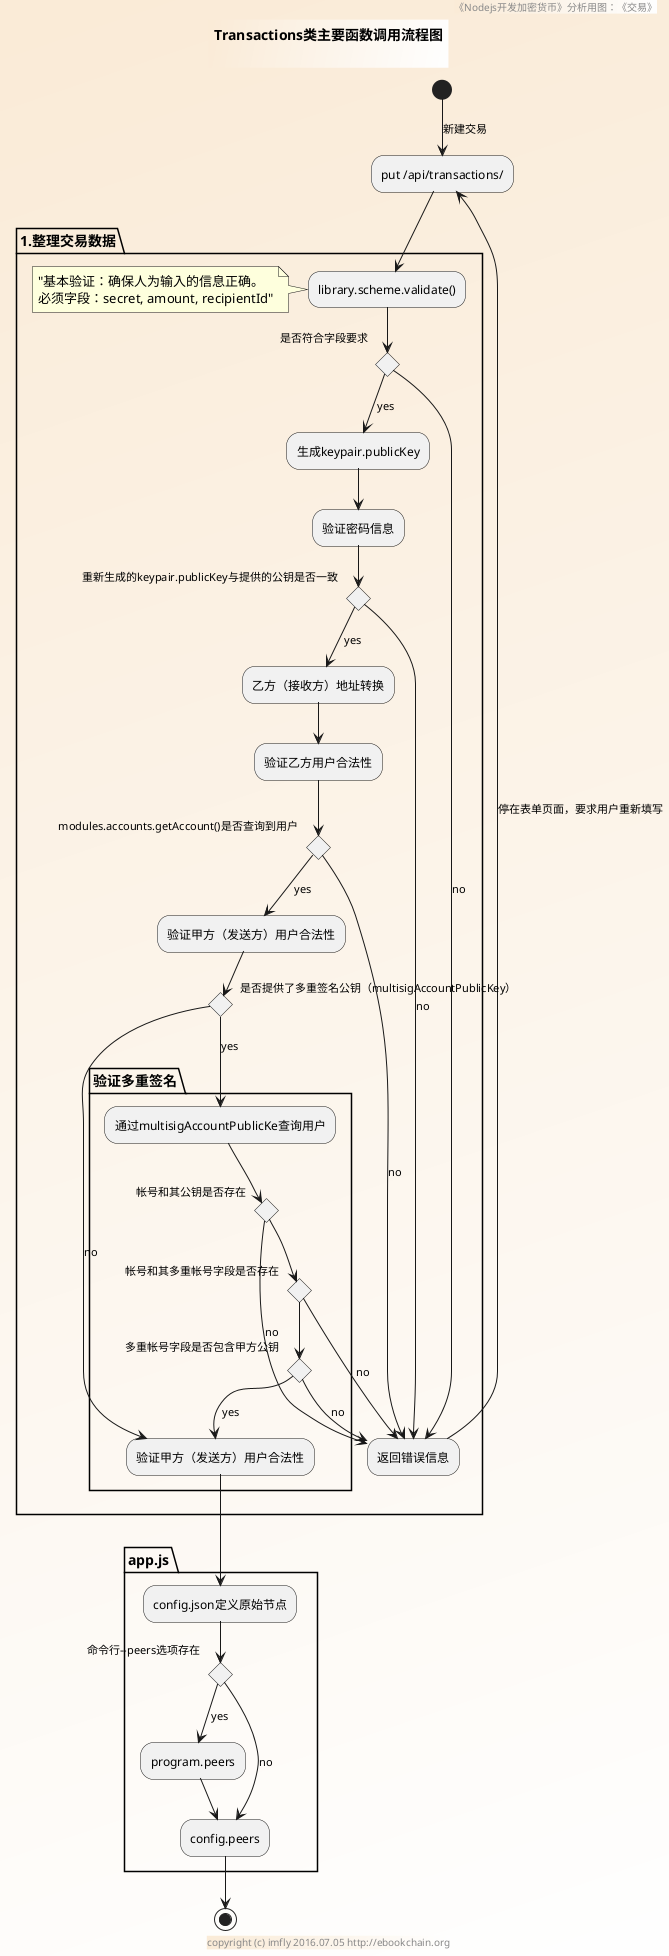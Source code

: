@startuml ../../../styles/images/modules/transactions/transactions-activity.png
skinparam BorderColor #blue\9932CC
skinparam backgroundcolor AntiqueWhite/white

title
Transactions类主要函数调用流程图

end title

footer copyright (c) imfly 2016.07.05 http://ebookchain.org
header 《Nodejs开发加密货币》分析用图：《交易》

(*)--> [新建交易] "put /api/transactions/" as form
partition "1.整理交易数据" {
    --> library.scheme.validate()
    note left
    "基本验证：确保人为输入的信息正确。
    必须字段：secret, amount, recipientId"
    end note
    if "是否符合字段要求" then
    --> [no] "返回错误信息"
    -left-> [停在表单页面，要求用户重新填写] form
    else
    --> [yes] "生成keypair.publicKey"
    --> 验证密码信息
        if "重新生成的keypair.publicKey与提供的公钥是否一致" then
        --> [no] "返回错误信息"
        else
        --> [yes] "乙方（接收方）地址转换"
        --> "验证乙方用户合法性"
            if "modules.accounts.getAccount()是否查询到用户" then
            --> [no] "返回错误信息"
            else
            --> [yes] "验证甲方（发送方）用户合法性"
                if "是否提供了多重签名公钥（multisigAccountPublicKey）" then
                    partition "验证多重签名" {
                      --> [yes] "通过multisigAccountPublicKe查询用户"
                      if "帐号和其公钥是否存在" then
                      --> [no] "返回错误信息"
                      else
                          if "帐号和其多重帐号字段是否存在" then
                          --> [no] "返回错误信息"
                          else
                            if "多重帐号字段是否包含甲方公钥" then
                            --> [no] "返回错误信息"
                            else
                            --> [yes] "验证甲方（发送方）用户合法性" as requester_verify
                            endif
                          endif

                      endif
                    }
                else
                --> [no] requester_verify
                endif
            endif
        endif
    endif
}

' app.js启动命令
partition app.js {
  --> config.json定义原始节点
  if "命令行--peers选项存在" then
  -->[yes] program.peers
  --> "config.peers" as peers
  else
  --> [no] peers
  endif
}

--> (*)
@enduml

